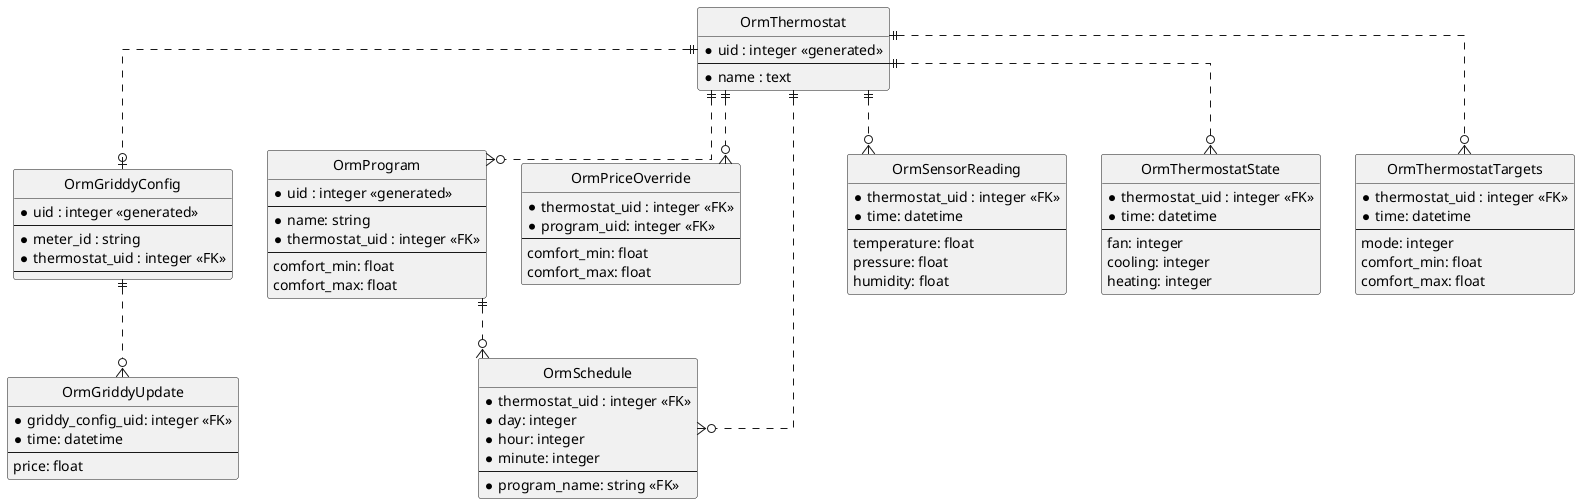 @startuml ObjectRelationalModel

' hide the spot
hide circle

' avoid problems with angled crows feet
skinparam linetype ortho

entity "OrmThermostat" as thermostat {
  *uid : integer <<generated>>
  --
  *name : text
}

entity "OrmGriddyConfig" as griddyConfig {
  *uid : integer <<generated>>
  --
  *meter_id : string
  *thermostat_uid : integer <<FK>>
  --
}
thermostat ||..o| griddyConfig

entity "OrmGriddyUpdate" as griddyUpdate {
  *griddy_config_uid: integer <<FK>>
  *time: datetime
  --
  price: float
}
griddyConfig ||..o{ griddyUpdate

entity "OrmProgram" as program {
  *uid : integer <<generated>>
  --
  *name: string
  *thermostat_uid : integer <<FK>>
  --
  comfort_min: float
  comfort_max: float
}
thermostat ||..o{ program

entity "OrmPriceOverride" as priceOverrides {
  *thermostat_uid : integer <<FK>>
  *program_uid: integer <<FK>>
  --
  comfort_min: float
  comfort_max: float
}
thermostat ||..o{ priceOverrides

entity "OrmSchedule" as schedule {
  *thermostat_uid : integer <<FK>>
  *day: integer
  *hour: integer
  *minute: integer
  --
  *program_name: string <<FK>>
}
thermostat ||..o{ schedule
program ||..o{ schedule


entity "OrmSensorReading" as sensorReading {
  *thermostat_uid : integer <<FK>>
  *time: datetime
  --
  temperature: float
  pressure: float
  humidity: float
}
thermostat ||..o{ sensorReading

entity "OrmThermostatState" as thermostatState {
  *thermostat_uid : integer <<FK>>
  *time: datetime
  --
  fan: integer
  cooling: integer
  heating: integer
}
thermostat ||..o{ thermostatState


entity "OrmThermostatTargets" as thermostatTargets {
  *thermostat_uid : integer <<FK>>
  *time: datetime
  --
  mode: integer
  comfort_min: float
  comfort_max: float
}
thermostat ||..o{ thermostatTargets


@enduml